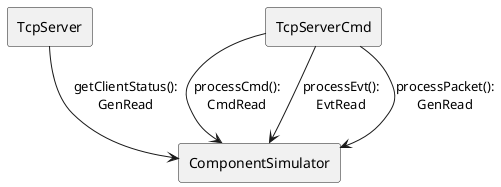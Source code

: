 @startuml
rectangle "TcpServer" as TS
rectangle "ComponentSimulator" as CS
rectangle "TcpServerCmd" as TSC

TSC --> CS: processCmd():\nCmdRead
TSC --> CS: processEvt():\nEvtRead
TS --> CS: getClientStatus():\nGenRead
TSC --> CS: processPacket():\nGenRead
@enduml
